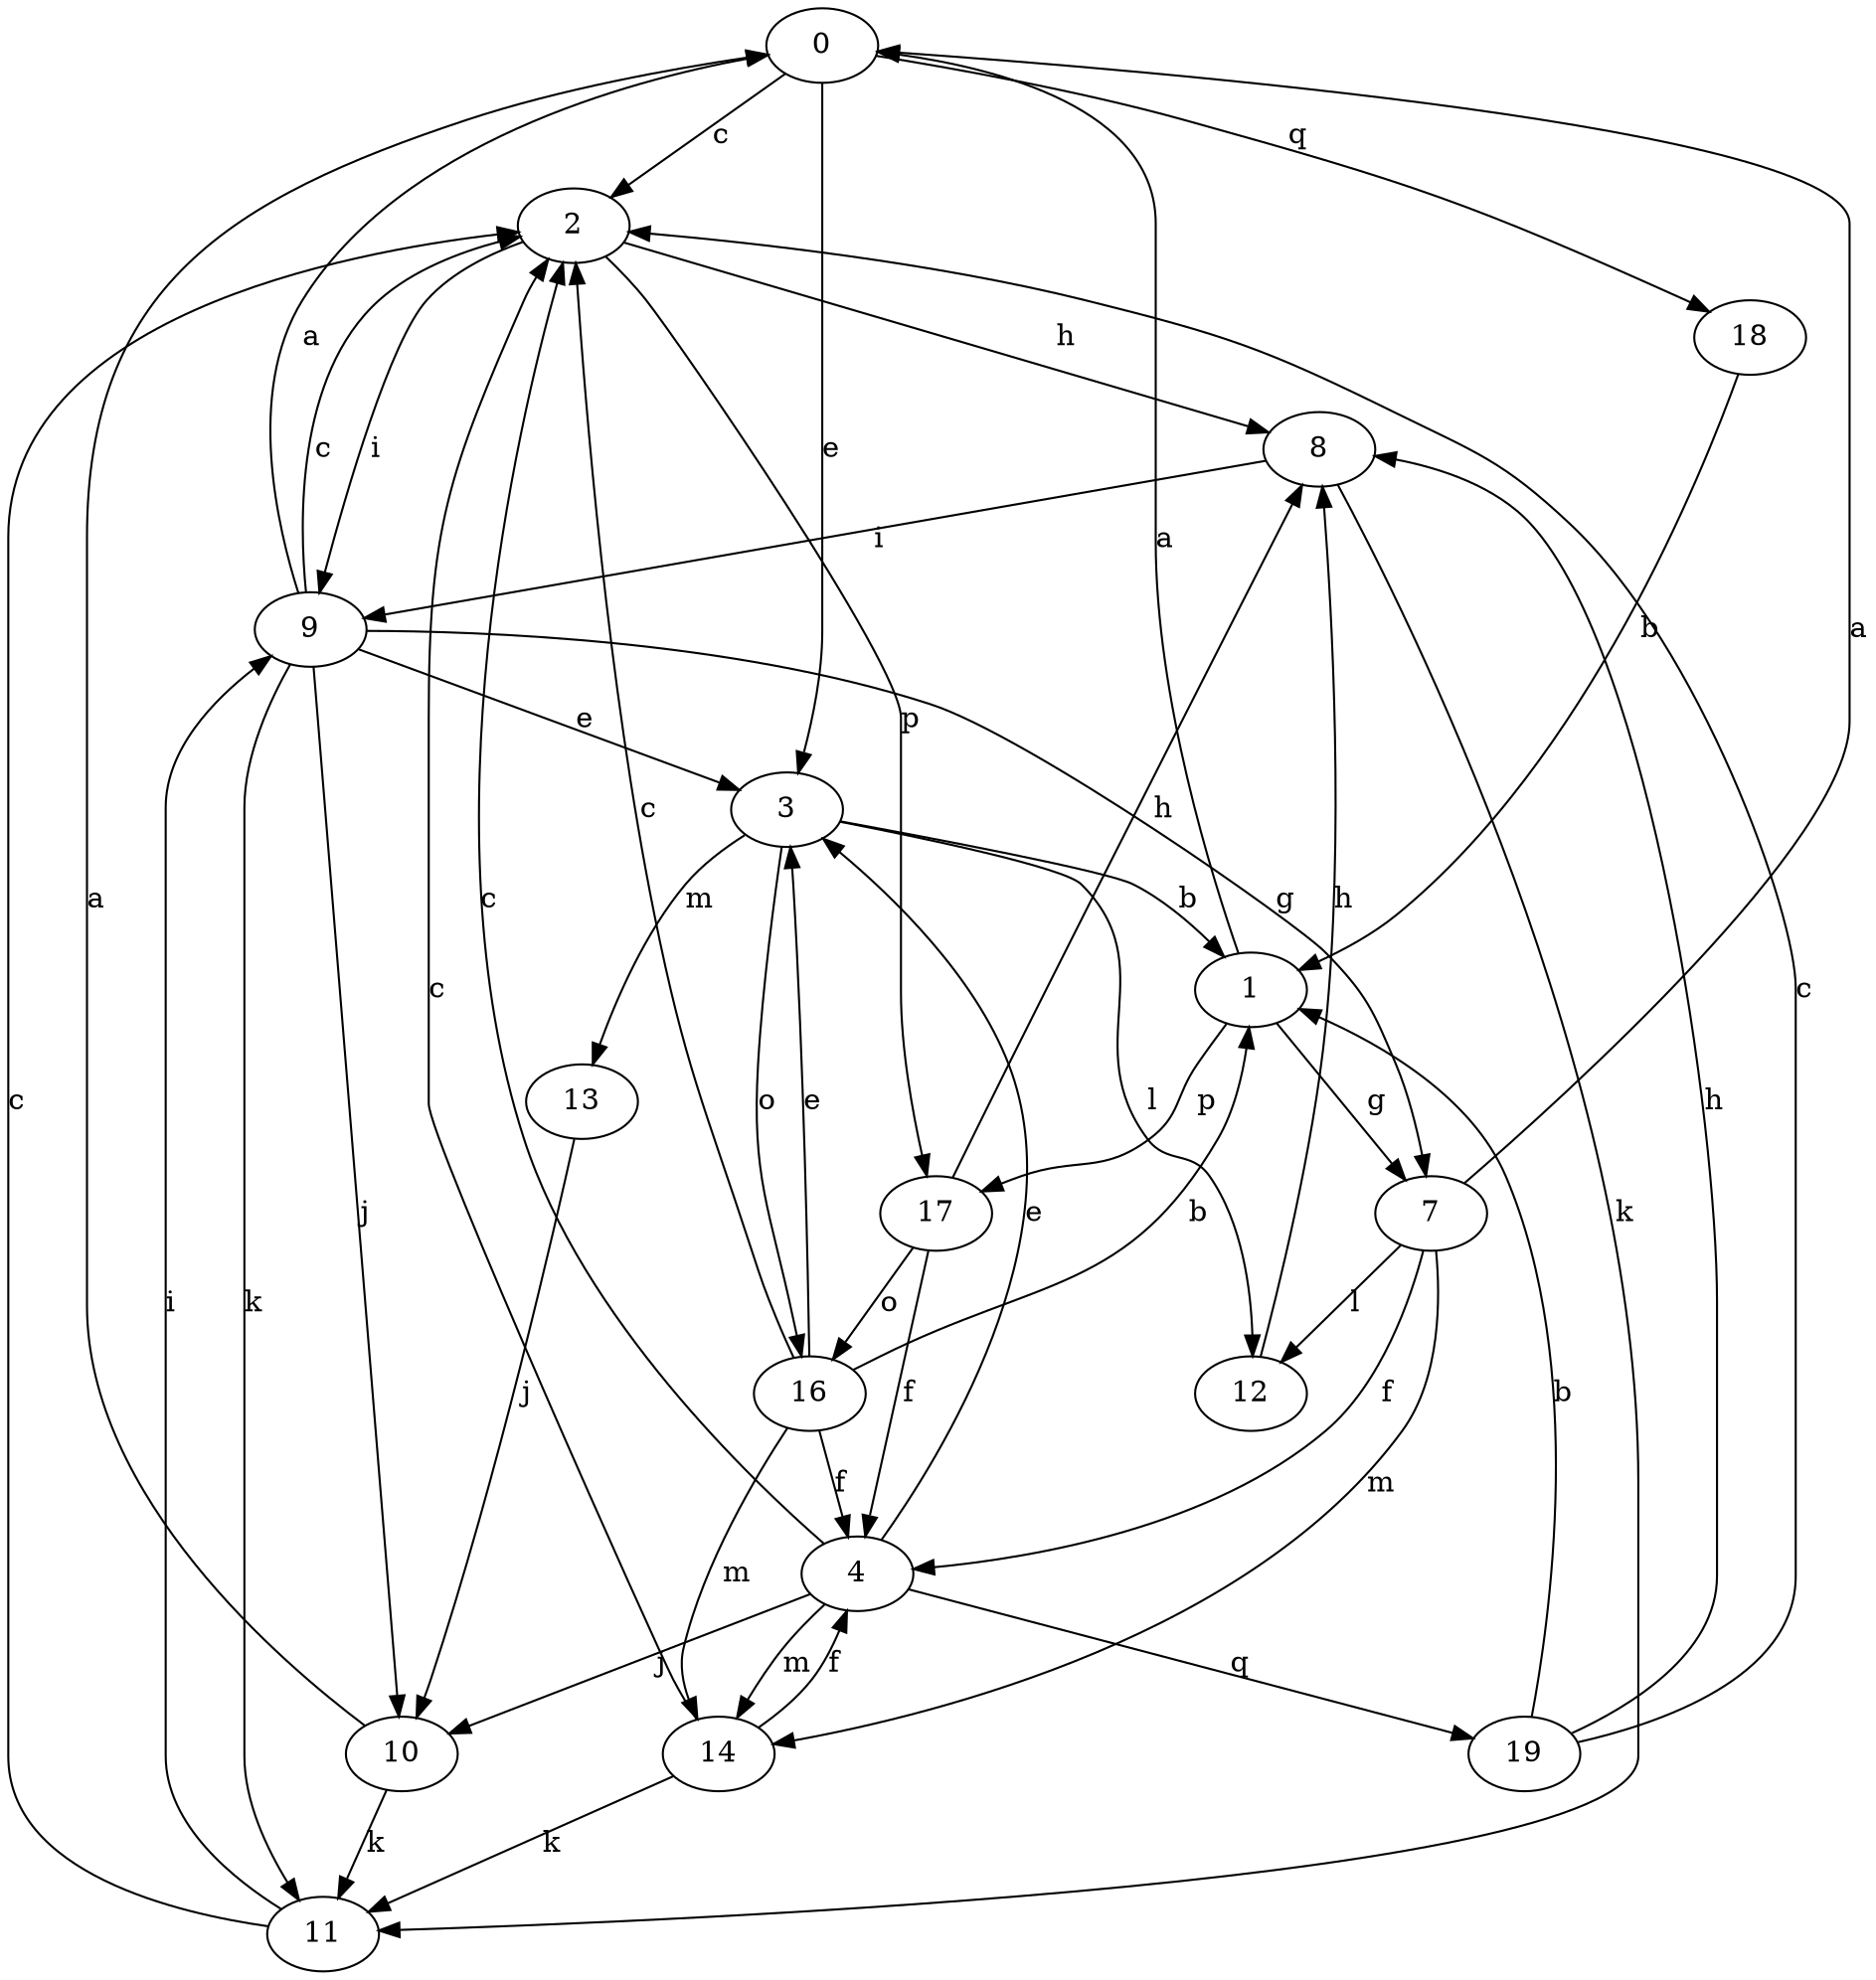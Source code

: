 strict digraph  {
0;
1;
2;
3;
4;
7;
8;
9;
10;
11;
12;
13;
14;
16;
17;
18;
19;
0 -> 2  [label=c];
0 -> 3  [label=e];
0 -> 18  [label=q];
1 -> 0  [label=a];
1 -> 7  [label=g];
1 -> 17  [label=p];
2 -> 8  [label=h];
2 -> 9  [label=i];
2 -> 17  [label=p];
3 -> 1  [label=b];
3 -> 12  [label=l];
3 -> 13  [label=m];
3 -> 16  [label=o];
4 -> 2  [label=c];
4 -> 3  [label=e];
4 -> 10  [label=j];
4 -> 14  [label=m];
4 -> 19  [label=q];
7 -> 0  [label=a];
7 -> 4  [label=f];
7 -> 12  [label=l];
7 -> 14  [label=m];
8 -> 9  [label=i];
8 -> 11  [label=k];
9 -> 0  [label=a];
9 -> 2  [label=c];
9 -> 3  [label=e];
9 -> 7  [label=g];
9 -> 10  [label=j];
9 -> 11  [label=k];
10 -> 0  [label=a];
10 -> 11  [label=k];
11 -> 2  [label=c];
11 -> 9  [label=i];
12 -> 8  [label=h];
13 -> 10  [label=j];
14 -> 2  [label=c];
14 -> 4  [label=f];
14 -> 11  [label=k];
16 -> 1  [label=b];
16 -> 2  [label=c];
16 -> 3  [label=e];
16 -> 4  [label=f];
16 -> 14  [label=m];
17 -> 4  [label=f];
17 -> 8  [label=h];
17 -> 16  [label=o];
18 -> 1  [label=b];
19 -> 1  [label=b];
19 -> 2  [label=c];
19 -> 8  [label=h];
}
